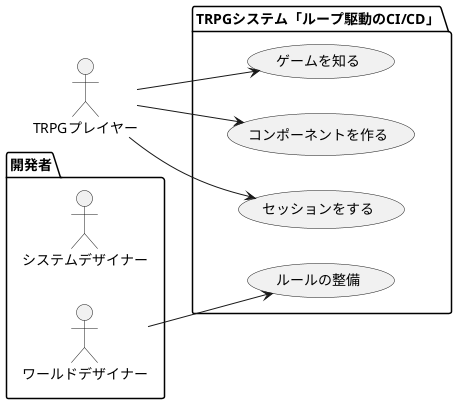 @startuml
left to right direction
actor TRPGプレイヤー as g
package 開発者 as P {
  actor システムデザイナー as c
  actor "ワールドデザイナー" as fc
}
package TRPGシステム「ループ駆動のCI/CD」 as R {
  usecase "ゲームを知る" as UC1
  usecase "コンポーネントを作る" as UC2
  usecase "セッションをする" as UC3
  usecase "ルールの整備" as UC4
}
fc --> UC4
g --> UC1
g --> UC2
g --> UC3
@enduml